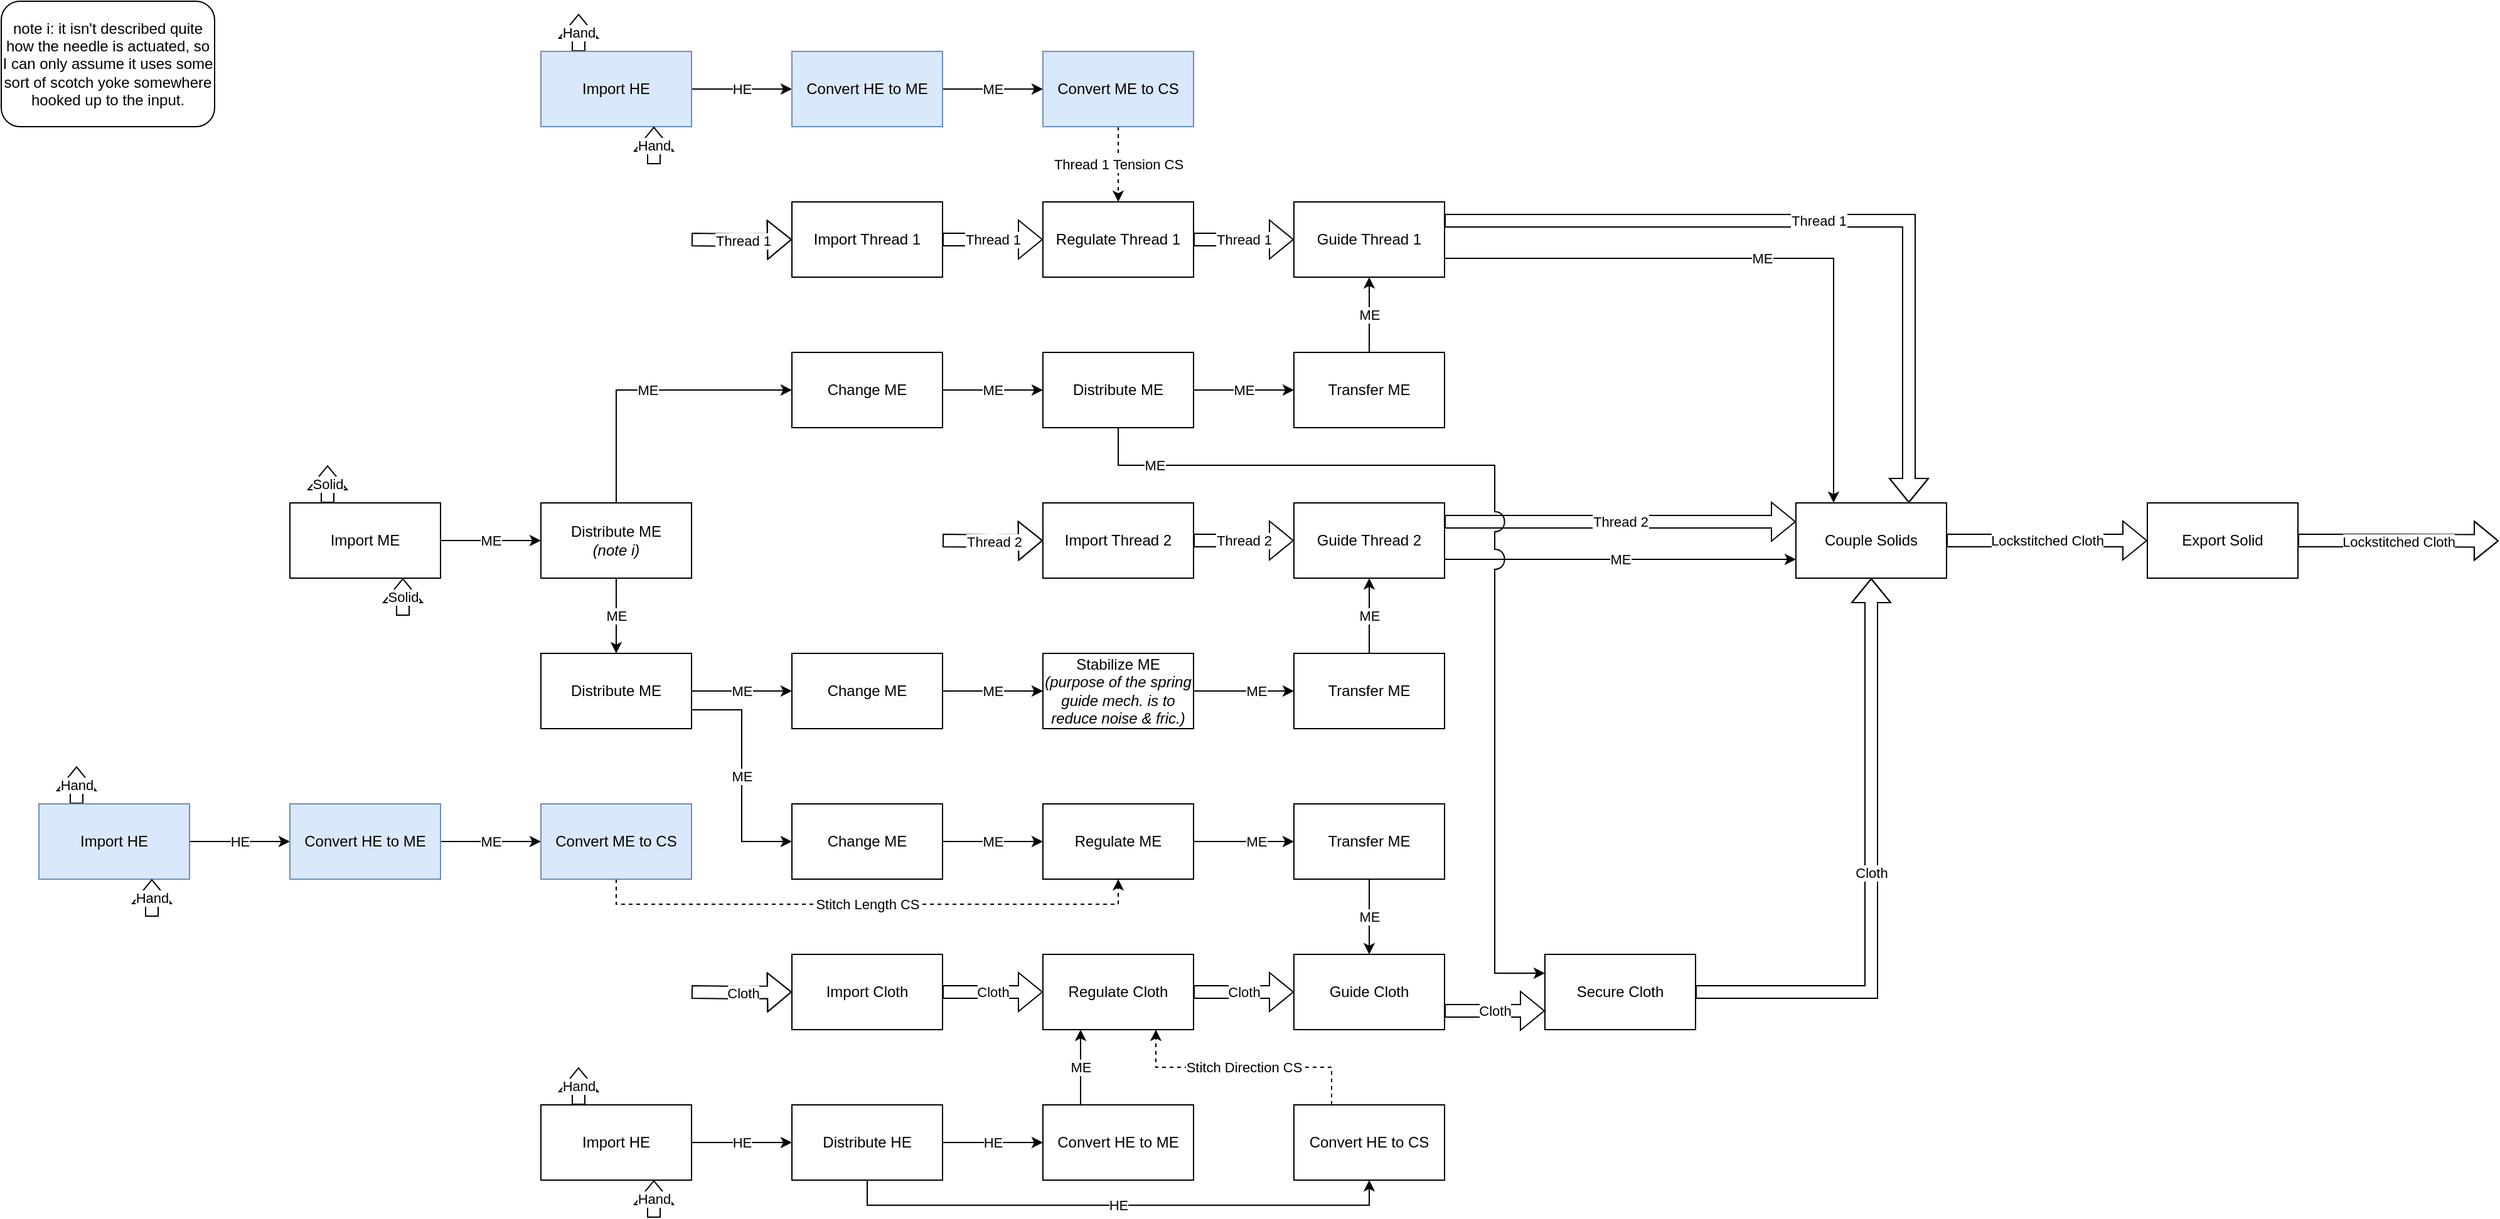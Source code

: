 <mxfile version="20.8.16" type="device"><diagram id="4NB40DD8jt9GwD6v96wy" name="Page-1"><mxGraphModel dx="3420" dy="1966" grid="1" gridSize="10" guides="1" tooltips="1" connect="1" arrows="1" fold="1" page="1" pageScale="1" pageWidth="1100" pageHeight="850" math="0" shadow="0"><root><mxCell id="0"/><mxCell id="1" parent="0"/><mxCell id="7nw-bPuSibV0m1V5wa3--4" value="Solid" style="edgeStyle=orthogonalEdgeStyle;shape=flexArrow;rounded=0;orthogonalLoop=1;jettySize=auto;html=1;exitX=0.25;exitY=0;exitDx=0;exitDy=0;" parent="1" source="7nw-bPuSibV0m1V5wa3--1" edge="1"><mxGeometry relative="1" as="geometry"><mxPoint x="150" y="200" as="targetPoint"/></mxGeometry></mxCell><mxCell id="7nw-bPuSibV0m1V5wa3--58" value="ME" style="edgeStyle=orthogonalEdgeStyle;rounded=0;orthogonalLoop=1;jettySize=auto;html=1;exitX=1;exitY=0.5;exitDx=0;exitDy=0;entryX=0;entryY=0.5;entryDx=0;entryDy=0;" parent="1" source="7nw-bPuSibV0m1V5wa3--1" target="7nw-bPuSibV0m1V5wa3--5" edge="1"><mxGeometry relative="1" as="geometry"/></mxCell><mxCell id="7nw-bPuSibV0m1V5wa3--1" value="Import ME" style="rounded=0;whiteSpace=wrap;html=1;" parent="1" vertex="1"><mxGeometry x="120" y="230" width="120" height="60" as="geometry"/></mxCell><mxCell id="7nw-bPuSibV0m1V5wa3--3" value="Solid" style="edgeStyle=orthogonalEdgeStyle;rounded=0;orthogonalLoop=1;jettySize=auto;html=1;entryX=0.75;entryY=1;entryDx=0;entryDy=0;shape=flexArrow;" parent="1" target="7nw-bPuSibV0m1V5wa3--1" edge="1"><mxGeometry relative="1" as="geometry"><mxPoint x="210" y="320" as="sourcePoint"/></mxGeometry></mxCell><mxCell id="7nw-bPuSibV0m1V5wa3--44" value="ME" style="edgeStyle=orthogonalEdgeStyle;rounded=0;orthogonalLoop=1;jettySize=auto;html=1;exitX=0.5;exitY=0;exitDx=0;exitDy=0;entryX=0;entryY=0.5;entryDx=0;entryDy=0;" parent="1" source="7nw-bPuSibV0m1V5wa3--5" target="7nw-bPuSibV0m1V5wa3--7" edge="1"><mxGeometry relative="1" as="geometry"/></mxCell><mxCell id="7nw-bPuSibV0m1V5wa3--45" value="ME" style="edgeStyle=orthogonalEdgeStyle;rounded=0;orthogonalLoop=1;jettySize=auto;html=1;entryX=0;entryY=0.5;entryDx=0;entryDy=0;exitX=1;exitY=0.5;exitDx=0;exitDy=0;" parent="1" source="7nw-bPuSibV0m1V5wa3--46" target="7nw-bPuSibV0m1V5wa3--10" edge="1"><mxGeometry relative="1" as="geometry"><mxPoint x="470" y="380" as="sourcePoint"/></mxGeometry></mxCell><mxCell id="7nw-bPuSibV0m1V5wa3--57" value="ME" style="edgeStyle=orthogonalEdgeStyle;rounded=0;orthogonalLoop=1;jettySize=auto;html=1;exitX=0.5;exitY=1;exitDx=0;exitDy=0;entryX=0.5;entryY=0;entryDx=0;entryDy=0;" parent="1" source="7nw-bPuSibV0m1V5wa3--5" target="7nw-bPuSibV0m1V5wa3--46" edge="1"><mxGeometry relative="1" as="geometry"/></mxCell><mxCell id="7nw-bPuSibV0m1V5wa3--5" value="Distribute ME&lt;br&gt;&lt;i&gt;(note i)&lt;/i&gt;" style="rounded=0;whiteSpace=wrap;html=1;" parent="1" vertex="1"><mxGeometry x="320" y="230" width="120" height="60" as="geometry"/></mxCell><mxCell id="7nw-bPuSibV0m1V5wa3--6" value="note i: it isn't described quite how the needle is actuated, so I can only assume it uses some sort of scotch yoke somewhere hooked up to the input." style="rounded=1;whiteSpace=wrap;html=1;" parent="1" vertex="1"><mxGeometry x="-110" y="-170" width="170" height="100" as="geometry"/></mxCell><mxCell id="7nw-bPuSibV0m1V5wa3--59" value="ME" style="edgeStyle=orthogonalEdgeStyle;rounded=0;orthogonalLoop=1;jettySize=auto;html=1;exitX=1;exitY=0.5;exitDx=0;exitDy=0;entryX=0;entryY=0.5;entryDx=0;entryDy=0;" parent="1" source="7nw-bPuSibV0m1V5wa3--7" target="7nw-bPuSibV0m1V5wa3--9" edge="1"><mxGeometry relative="1" as="geometry"/></mxCell><mxCell id="7nw-bPuSibV0m1V5wa3--7" value="Change ME" style="rounded=0;whiteSpace=wrap;html=1;" parent="1" vertex="1"><mxGeometry x="520" y="110" width="120" height="60" as="geometry"/></mxCell><mxCell id="7nw-bPuSibV0m1V5wa3--88" value="ME" style="edgeStyle=orthogonalEdgeStyle;rounded=0;jumpStyle=arc;jumpSize=16;orthogonalLoop=1;jettySize=auto;html=1;exitX=0.5;exitY=0;exitDx=0;exitDy=0;entryX=0.5;entryY=1;entryDx=0;entryDy=0;" parent="1" source="7nw-bPuSibV0m1V5wa3--8" target="7nw-bPuSibV0m1V5wa3--14" edge="1"><mxGeometry relative="1" as="geometry"/></mxCell><mxCell id="7nw-bPuSibV0m1V5wa3--8" value="Transfer ME" style="rounded=0;whiteSpace=wrap;html=1;" parent="1" vertex="1"><mxGeometry x="920" y="110" width="120" height="60" as="geometry"/></mxCell><mxCell id="7nw-bPuSibV0m1V5wa3--63" value="ME" style="edgeStyle=orthogonalEdgeStyle;rounded=0;jumpStyle=arc;orthogonalLoop=1;jettySize=auto;html=1;exitX=1;exitY=0.5;exitDx=0;exitDy=0;entryX=0;entryY=0.5;entryDx=0;entryDy=0;" parent="1" source="7nw-bPuSibV0m1V5wa3--9" target="7nw-bPuSibV0m1V5wa3--8" edge="1"><mxGeometry relative="1" as="geometry"/></mxCell><mxCell id="7nw-bPuSibV0m1V5wa3--9" value="Distribute ME" style="rounded=0;whiteSpace=wrap;html=1;" parent="1" vertex="1"><mxGeometry x="720" y="110" width="120" height="60" as="geometry"/></mxCell><mxCell id="7nw-bPuSibV0m1V5wa3--53" value="ME" style="edgeStyle=orthogonalEdgeStyle;rounded=0;orthogonalLoop=1;jettySize=auto;html=1;exitX=1;exitY=0.5;exitDx=0;exitDy=0;entryX=0;entryY=0.5;entryDx=0;entryDy=0;" parent="1" source="7nw-bPuSibV0m1V5wa3--10" target="7nw-bPuSibV0m1V5wa3--15" edge="1"><mxGeometry relative="1" as="geometry"/></mxCell><mxCell id="7nw-bPuSibV0m1V5wa3--10" value="Change ME" style="rounded=0;whiteSpace=wrap;html=1;" parent="1" vertex="1"><mxGeometry x="520" y="350" width="120" height="60" as="geometry"/></mxCell><mxCell id="7nw-bPuSibV0m1V5wa3--70" value="Thread 1" style="edgeStyle=orthogonalEdgeStyle;shape=flexArrow;rounded=0;jumpStyle=arc;jumpSize=16;orthogonalLoop=1;jettySize=auto;html=1;exitX=1;exitY=0.5;exitDx=0;exitDy=0;entryX=0;entryY=0.5;entryDx=0;entryDy=0;" parent="1" source="7nw-bPuSibV0m1V5wa3--12" target="7nw-bPuSibV0m1V5wa3--13" edge="1"><mxGeometry relative="1" as="geometry"/></mxCell><mxCell id="7nw-bPuSibV0m1V5wa3--12" value="Import Thread 1" style="rounded=0;whiteSpace=wrap;html=1;" parent="1" vertex="1"><mxGeometry x="520" y="-10" width="120" height="60" as="geometry"/></mxCell><mxCell id="7nw-bPuSibV0m1V5wa3--71" value="Thread 1" style="edgeStyle=orthogonalEdgeStyle;shape=flexArrow;rounded=0;jumpStyle=arc;jumpSize=16;orthogonalLoop=1;jettySize=auto;html=1;exitX=1;exitY=0.5;exitDx=0;exitDy=0;entryX=0;entryY=0.5;entryDx=0;entryDy=0;" parent="1" source="7nw-bPuSibV0m1V5wa3--13" target="7nw-bPuSibV0m1V5wa3--14" edge="1"><mxGeometry relative="1" as="geometry"/></mxCell><mxCell id="7nw-bPuSibV0m1V5wa3--13" value="Regulate Thread 1" style="rounded=0;whiteSpace=wrap;html=1;" parent="1" vertex="1"><mxGeometry x="720" y="-10" width="120" height="60" as="geometry"/></mxCell><mxCell id="7nw-bPuSibV0m1V5wa3--69" value="Thread 1" style="edgeStyle=orthogonalEdgeStyle;shape=flexArrow;rounded=0;jumpStyle=arc;jumpSize=16;orthogonalLoop=1;jettySize=auto;html=1;entryX=0.75;entryY=0;entryDx=0;entryDy=0;exitX=1;exitY=0.25;exitDx=0;exitDy=0;" parent="1" source="7nw-bPuSibV0m1V5wa3--14" target="7nw-bPuSibV0m1V5wa3--82" edge="1"><mxGeometry relative="1" as="geometry"><mxPoint x="1120" y="20.25" as="targetPoint"/><mxPoint x="1040" y="10" as="sourcePoint"/></mxGeometry></mxCell><mxCell id="7nw-bPuSibV0m1V5wa3--84" value="ME" style="edgeStyle=orthogonalEdgeStyle;rounded=0;jumpStyle=arc;jumpSize=16;orthogonalLoop=1;jettySize=auto;html=1;exitX=1;exitY=0.75;exitDx=0;exitDy=0;entryX=0.25;entryY=0;entryDx=0;entryDy=0;" parent="1" source="7nw-bPuSibV0m1V5wa3--14" target="7nw-bPuSibV0m1V5wa3--82" edge="1"><mxGeometry relative="1" as="geometry"/></mxCell><mxCell id="7nw-bPuSibV0m1V5wa3--14" value="Guide Thread 1" style="rounded=0;whiteSpace=wrap;html=1;" parent="1" vertex="1"><mxGeometry x="920" y="-10" width="120" height="60" as="geometry"/></mxCell><mxCell id="7nw-bPuSibV0m1V5wa3--54" value="ME" style="edgeStyle=orthogonalEdgeStyle;rounded=0;orthogonalLoop=1;jettySize=auto;html=1;exitX=1;exitY=0.5;exitDx=0;exitDy=0;entryX=0;entryY=0.5;entryDx=0;entryDy=0;" parent="1" source="7nw-bPuSibV0m1V5wa3--15" target="7nw-bPuSibV0m1V5wa3--16" edge="1"><mxGeometry x="0.25" relative="1" as="geometry"><mxPoint as="offset"/></mxGeometry></mxCell><mxCell id="7nw-bPuSibV0m1V5wa3--15" value="Stabilize ME&lt;br&gt;&lt;i&gt;(purpose of the spring guide mech. is to reduce noise &amp;amp; fric.)&lt;/i&gt;" style="rounded=0;whiteSpace=wrap;html=1;" parent="1" vertex="1"><mxGeometry x="720" y="350" width="120" height="60" as="geometry"/></mxCell><mxCell id="7nw-bPuSibV0m1V5wa3--55" value="ME" style="edgeStyle=orthogonalEdgeStyle;rounded=0;orthogonalLoop=1;jettySize=auto;html=1;exitX=0.5;exitY=0;exitDx=0;exitDy=0;entryX=0.5;entryY=1;entryDx=0;entryDy=0;" parent="1" source="7nw-bPuSibV0m1V5wa3--16" target="7nw-bPuSibV0m1V5wa3--18" edge="1"><mxGeometry relative="1" as="geometry"/></mxCell><mxCell id="7nw-bPuSibV0m1V5wa3--16" value="Transfer ME" style="rounded=0;whiteSpace=wrap;html=1;" parent="1" vertex="1"><mxGeometry x="920" y="350" width="120" height="60" as="geometry"/></mxCell><mxCell id="7nw-bPuSibV0m1V5wa3--67" value="Thread 2" style="edgeStyle=orthogonalEdgeStyle;shape=flexArrow;rounded=0;jumpStyle=arc;jumpSize=16;orthogonalLoop=1;jettySize=auto;html=1;exitX=1;exitY=0.5;exitDx=0;exitDy=0;entryX=0;entryY=0.5;entryDx=0;entryDy=0;" parent="1" source="7nw-bPuSibV0m1V5wa3--17" target="7nw-bPuSibV0m1V5wa3--18" edge="1"><mxGeometry relative="1" as="geometry"/></mxCell><mxCell id="7nw-bPuSibV0m1V5wa3--17" value="Import Thread 2" style="rounded=0;whiteSpace=wrap;html=1;" parent="1" vertex="1"><mxGeometry x="720" y="230" width="120" height="60" as="geometry"/></mxCell><mxCell id="7nw-bPuSibV0m1V5wa3--66" value="Thread 2" style="edgeStyle=orthogonalEdgeStyle;shape=flexArrow;rounded=0;jumpStyle=arc;jumpSize=16;orthogonalLoop=1;jettySize=auto;html=1;exitX=1;exitY=0.25;exitDx=0;exitDy=0;entryX=0;entryY=0.25;entryDx=0;entryDy=0;" parent="1" source="7nw-bPuSibV0m1V5wa3--18" target="7nw-bPuSibV0m1V5wa3--82" edge="1"><mxGeometry relative="1" as="geometry"><mxPoint x="1120" y="260.25" as="targetPoint"/></mxGeometry></mxCell><mxCell id="7nw-bPuSibV0m1V5wa3--83" value="ME" style="edgeStyle=orthogonalEdgeStyle;rounded=0;jumpStyle=arc;jumpSize=16;orthogonalLoop=1;jettySize=auto;html=1;exitX=1;exitY=0.75;exitDx=0;exitDy=0;entryX=0;entryY=0.75;entryDx=0;entryDy=0;" parent="1" source="7nw-bPuSibV0m1V5wa3--18" target="7nw-bPuSibV0m1V5wa3--82" edge="1"><mxGeometry relative="1" as="geometry"/></mxCell><mxCell id="7nw-bPuSibV0m1V5wa3--18" value="Guide Thread 2" style="rounded=0;whiteSpace=wrap;html=1;" parent="1" vertex="1"><mxGeometry x="920" y="230" width="120" height="60" as="geometry"/></mxCell><mxCell id="7nw-bPuSibV0m1V5wa3--48" value="ME" style="edgeStyle=orthogonalEdgeStyle;rounded=0;orthogonalLoop=1;jettySize=auto;html=1;exitX=1;exitY=0.5;exitDx=0;exitDy=0;entryX=0;entryY=0.5;entryDx=0;entryDy=0;" parent="1" source="7nw-bPuSibV0m1V5wa3--19" target="7nw-bPuSibV0m1V5wa3--20" edge="1"><mxGeometry relative="1" as="geometry"/></mxCell><mxCell id="7nw-bPuSibV0m1V5wa3--19" value="Change ME" style="rounded=0;whiteSpace=wrap;html=1;" parent="1" vertex="1"><mxGeometry x="520" y="470" width="120" height="60" as="geometry"/></mxCell><mxCell id="7nw-bPuSibV0m1V5wa3--49" value="ME" style="edgeStyle=orthogonalEdgeStyle;rounded=0;orthogonalLoop=1;jettySize=auto;html=1;exitX=1;exitY=0.5;exitDx=0;exitDy=0;entryX=0;entryY=0.5;entryDx=0;entryDy=0;" parent="1" source="7nw-bPuSibV0m1V5wa3--20" target="7nw-bPuSibV0m1V5wa3--21" edge="1"><mxGeometry x="0.25" relative="1" as="geometry"><mxPoint as="offset"/></mxGeometry></mxCell><mxCell id="7nw-bPuSibV0m1V5wa3--20" value="Regulate ME" style="rounded=0;whiteSpace=wrap;html=1;" parent="1" vertex="1"><mxGeometry x="720" y="470" width="120" height="60" as="geometry"/></mxCell><mxCell id="7nw-bPuSibV0m1V5wa3--56" value="ME" style="edgeStyle=orthogonalEdgeStyle;rounded=0;orthogonalLoop=1;jettySize=auto;html=1;exitX=0.5;exitY=1;exitDx=0;exitDy=0;entryX=0.5;entryY=0;entryDx=0;entryDy=0;" parent="1" source="7nw-bPuSibV0m1V5wa3--21" target="7nw-bPuSibV0m1V5wa3--24" edge="1"><mxGeometry relative="1" as="geometry"/></mxCell><mxCell id="7nw-bPuSibV0m1V5wa3--21" value="Transfer ME" style="rounded=0;whiteSpace=wrap;html=1;" parent="1" vertex="1"><mxGeometry x="920" y="470" width="120" height="60" as="geometry"/></mxCell><mxCell id="7nw-bPuSibV0m1V5wa3--42" value="Cloth" style="edgeStyle=orthogonalEdgeStyle;shape=flexArrow;rounded=0;orthogonalLoop=1;jettySize=auto;html=1;exitX=1;exitY=0.5;exitDx=0;exitDy=0;entryX=0;entryY=0.5;entryDx=0;entryDy=0;" parent="1" source="7nw-bPuSibV0m1V5wa3--22" target="7nw-bPuSibV0m1V5wa3--23" edge="1"><mxGeometry relative="1" as="geometry"/></mxCell><mxCell id="7nw-bPuSibV0m1V5wa3--22" value="Import Cloth" style="rounded=0;whiteSpace=wrap;html=1;" parent="1" vertex="1"><mxGeometry x="520" y="590" width="120" height="60" as="geometry"/></mxCell><mxCell id="7nw-bPuSibV0m1V5wa3--43" value="Cloth" style="edgeStyle=orthogonalEdgeStyle;shape=flexArrow;rounded=0;orthogonalLoop=1;jettySize=auto;html=1;exitX=1;exitY=0.5;exitDx=0;exitDy=0;entryX=0;entryY=0.5;entryDx=0;entryDy=0;" parent="1" source="7nw-bPuSibV0m1V5wa3--23" target="7nw-bPuSibV0m1V5wa3--24" edge="1"><mxGeometry relative="1" as="geometry"/></mxCell><mxCell id="7nw-bPuSibV0m1V5wa3--23" value="Regulate Cloth" style="rounded=0;whiteSpace=wrap;html=1;" parent="1" vertex="1"><mxGeometry x="720" y="590" width="120" height="60" as="geometry"/></mxCell><mxCell id="7nw-bPuSibV0m1V5wa3--65" value="Cloth" style="edgeStyle=orthogonalEdgeStyle;rounded=0;jumpStyle=arc;jumpSize=16;orthogonalLoop=1;jettySize=auto;html=1;exitX=1;exitY=0.75;exitDx=0;exitDy=0;entryX=0;entryY=0.75;entryDx=0;entryDy=0;shape=flexArrow;" parent="1" source="7nw-bPuSibV0m1V5wa3--24" target="7nw-bPuSibV0m1V5wa3--60" edge="1"><mxGeometry relative="1" as="geometry"/></mxCell><mxCell id="7nw-bPuSibV0m1V5wa3--24" value="Guide Cloth" style="rounded=0;whiteSpace=wrap;html=1;" parent="1" vertex="1"><mxGeometry x="920" y="590" width="120" height="60" as="geometry"/></mxCell><mxCell id="7nw-bPuSibV0m1V5wa3--29" value="Hand" style="edgeStyle=orthogonalEdgeStyle;shape=flexArrow;rounded=0;orthogonalLoop=1;jettySize=auto;html=1;exitX=0.25;exitY=0;exitDx=0;exitDy=0;" parent="1" source="7nw-bPuSibV0m1V5wa3--25" edge="1"><mxGeometry relative="1" as="geometry"><mxPoint x="-50" y="440" as="targetPoint"/></mxGeometry></mxCell><mxCell id="7nw-bPuSibV0m1V5wa3--51" value="HE" style="edgeStyle=orthogonalEdgeStyle;rounded=0;orthogonalLoop=1;jettySize=auto;html=1;exitX=1;exitY=0.5;exitDx=0;exitDy=0;entryX=0;entryY=0.5;entryDx=0;entryDy=0;" parent="1" source="7nw-bPuSibV0m1V5wa3--25" target="7nw-bPuSibV0m1V5wa3--26" edge="1"><mxGeometry relative="1" as="geometry"/></mxCell><mxCell id="7nw-bPuSibV0m1V5wa3--25" value="Import HE" style="rounded=0;whiteSpace=wrap;html=1;fillColor=#dae8fc;strokeColor=#6c8ebf;" parent="1" vertex="1"><mxGeometry x="-80" y="470" width="120" height="60" as="geometry"/></mxCell><mxCell id="7nw-bPuSibV0m1V5wa3--52" value="ME" style="edgeStyle=orthogonalEdgeStyle;rounded=0;orthogonalLoop=1;jettySize=auto;html=1;exitX=1;exitY=0.5;exitDx=0;exitDy=0;entryX=0;entryY=0.5;entryDx=0;entryDy=0;" parent="1" source="7nw-bPuSibV0m1V5wa3--26" target="7nw-bPuSibV0m1V5wa3--27" edge="1"><mxGeometry relative="1" as="geometry"/></mxCell><mxCell id="7nw-bPuSibV0m1V5wa3--26" value="Convert HE to ME" style="rounded=0;whiteSpace=wrap;html=1;fillColor=#dae8fc;strokeColor=#6c8ebf;" parent="1" vertex="1"><mxGeometry x="120" y="470" width="120" height="60" as="geometry"/></mxCell><mxCell id="7nw-bPuSibV0m1V5wa3--50" value="Stitch Length CS" style="edgeStyle=orthogonalEdgeStyle;rounded=0;orthogonalLoop=1;jettySize=auto;html=1;exitX=0.5;exitY=1;exitDx=0;exitDy=0;entryX=0.5;entryY=1;entryDx=0;entryDy=0;dashed=1;" parent="1" source="7nw-bPuSibV0m1V5wa3--27" target="7nw-bPuSibV0m1V5wa3--20" edge="1"><mxGeometry relative="1" as="geometry"/></mxCell><mxCell id="7nw-bPuSibV0m1V5wa3--27" value="Convert ME to CS" style="rounded=0;whiteSpace=wrap;html=1;fillColor=#dae8fc;strokeColor=#6c8ebf;" parent="1" vertex="1"><mxGeometry x="320" y="470" width="120" height="60" as="geometry"/></mxCell><mxCell id="7nw-bPuSibV0m1V5wa3--28" value="Hand" style="edgeStyle=orthogonalEdgeStyle;shape=flexArrow;rounded=0;orthogonalLoop=1;jettySize=auto;html=1;entryX=0.75;entryY=1;entryDx=0;entryDy=0;" parent="1" target="7nw-bPuSibV0m1V5wa3--25" edge="1"><mxGeometry relative="1" as="geometry"><mxPoint x="10" y="560" as="sourcePoint"/></mxGeometry></mxCell><mxCell id="7nw-bPuSibV0m1V5wa3--37" value="Hand" style="edgeStyle=orthogonalEdgeStyle;rounded=0;orthogonalLoop=1;jettySize=auto;html=1;exitX=0.25;exitY=0;exitDx=0;exitDy=0;shape=flexArrow;" parent="1" source="7nw-bPuSibV0m1V5wa3--30" edge="1"><mxGeometry relative="1" as="geometry"><mxPoint x="350" y="680" as="targetPoint"/></mxGeometry></mxCell><mxCell id="7nw-bPuSibV0m1V5wa3--38" value="HE" style="edgeStyle=orthogonalEdgeStyle;rounded=0;orthogonalLoop=1;jettySize=auto;html=1;exitX=1;exitY=0.5;exitDx=0;exitDy=0;entryX=0;entryY=0.5;entryDx=0;entryDy=0;" parent="1" source="7nw-bPuSibV0m1V5wa3--30" target="7nw-bPuSibV0m1V5wa3--31" edge="1"><mxGeometry relative="1" as="geometry"/></mxCell><mxCell id="7nw-bPuSibV0m1V5wa3--30" value="Import HE" style="rounded=0;whiteSpace=wrap;html=1;" parent="1" vertex="1"><mxGeometry x="320" y="710" width="120" height="60" as="geometry"/></mxCell><mxCell id="7nw-bPuSibV0m1V5wa3--39" value="HE" style="edgeStyle=orthogonalEdgeStyle;rounded=0;orthogonalLoop=1;jettySize=auto;html=1;exitX=1;exitY=0.5;exitDx=0;exitDy=0;entryX=0;entryY=0.5;entryDx=0;entryDy=0;" parent="1" source="7nw-bPuSibV0m1V5wa3--31" target="7nw-bPuSibV0m1V5wa3--32" edge="1"><mxGeometry relative="1" as="geometry"/></mxCell><mxCell id="7nw-bPuSibV0m1V5wa3--40" value="HE" style="edgeStyle=orthogonalEdgeStyle;rounded=0;orthogonalLoop=1;jettySize=auto;html=1;exitX=0.5;exitY=1;exitDx=0;exitDy=0;entryX=0.5;entryY=1;entryDx=0;entryDy=0;" parent="1" source="7nw-bPuSibV0m1V5wa3--31" target="7nw-bPuSibV0m1V5wa3--33" edge="1"><mxGeometry relative="1" as="geometry"/></mxCell><mxCell id="7nw-bPuSibV0m1V5wa3--31" value="Distribute HE" style="rounded=0;whiteSpace=wrap;html=1;" parent="1" vertex="1"><mxGeometry x="520" y="710" width="120" height="60" as="geometry"/></mxCell><mxCell id="7nw-bPuSibV0m1V5wa3--34" value="ME" style="edgeStyle=orthogonalEdgeStyle;rounded=0;orthogonalLoop=1;jettySize=auto;html=1;exitX=0.25;exitY=0;exitDx=0;exitDy=0;entryX=0.25;entryY=1;entryDx=0;entryDy=0;" parent="1" source="7nw-bPuSibV0m1V5wa3--32" target="7nw-bPuSibV0m1V5wa3--23" edge="1"><mxGeometry relative="1" as="geometry"/></mxCell><mxCell id="7nw-bPuSibV0m1V5wa3--32" value="Convert HE to ME" style="rounded=0;whiteSpace=wrap;html=1;" parent="1" vertex="1"><mxGeometry x="720" y="710" width="120" height="60" as="geometry"/></mxCell><mxCell id="7nw-bPuSibV0m1V5wa3--35" value="Stitch Direction CS" style="edgeStyle=orthogonalEdgeStyle;rounded=0;orthogonalLoop=1;jettySize=auto;html=1;exitX=0.25;exitY=0;exitDx=0;exitDy=0;entryX=0.75;entryY=1;entryDx=0;entryDy=0;dashed=1;" parent="1" source="7nw-bPuSibV0m1V5wa3--33" target="7nw-bPuSibV0m1V5wa3--23" edge="1"><mxGeometry relative="1" as="geometry"/></mxCell><mxCell id="7nw-bPuSibV0m1V5wa3--33" value="Convert HE to CS" style="rounded=0;whiteSpace=wrap;html=1;" parent="1" vertex="1"><mxGeometry x="920" y="710" width="120" height="60" as="geometry"/></mxCell><mxCell id="7nw-bPuSibV0m1V5wa3--36" value="Hand" style="edgeStyle=orthogonalEdgeStyle;rounded=0;orthogonalLoop=1;jettySize=auto;html=1;entryX=0.75;entryY=1;entryDx=0;entryDy=0;shape=flexArrow;" parent="1" target="7nw-bPuSibV0m1V5wa3--30" edge="1"><mxGeometry relative="1" as="geometry"><mxPoint x="410" y="800" as="sourcePoint"/></mxGeometry></mxCell><mxCell id="7nw-bPuSibV0m1V5wa3--41" value="Cloth" style="edgeStyle=orthogonalEdgeStyle;rounded=0;orthogonalLoop=1;jettySize=auto;html=1;entryX=0;entryY=0.5;entryDx=0;entryDy=0;shape=flexArrow;" parent="1" target="7nw-bPuSibV0m1V5wa3--22" edge="1"><mxGeometry relative="1" as="geometry"><mxPoint x="440" y="620" as="sourcePoint"/></mxGeometry></mxCell><mxCell id="7nw-bPuSibV0m1V5wa3--47" value="ME" style="edgeStyle=orthogonalEdgeStyle;rounded=0;orthogonalLoop=1;jettySize=auto;html=1;exitX=1;exitY=0.75;exitDx=0;exitDy=0;entryX=0;entryY=0.5;entryDx=0;entryDy=0;" parent="1" source="7nw-bPuSibV0m1V5wa3--46" target="7nw-bPuSibV0m1V5wa3--19" edge="1"><mxGeometry relative="1" as="geometry"/></mxCell><mxCell id="7nw-bPuSibV0m1V5wa3--46" value="Distribute ME" style="rounded=0;whiteSpace=wrap;html=1;" parent="1" vertex="1"><mxGeometry x="320" y="350" width="120" height="60" as="geometry"/></mxCell><mxCell id="7nw-bPuSibV0m1V5wa3--73" value="Cloth" style="edgeStyle=orthogonalEdgeStyle;shape=flexArrow;rounded=0;jumpStyle=arc;jumpSize=16;orthogonalLoop=1;jettySize=auto;html=1;exitX=1;exitY=0.5;exitDx=0;exitDy=0;entryX=0.5;entryY=1;entryDx=0;entryDy=0;" parent="1" source="7nw-bPuSibV0m1V5wa3--60" target="7nw-bPuSibV0m1V5wa3--82" edge="1"><mxGeometry relative="1" as="geometry"><mxPoint x="1320" y="740.25" as="targetPoint"/></mxGeometry></mxCell><mxCell id="7nw-bPuSibV0m1V5wa3--60" value="Secure Cloth" style="rounded=0;whiteSpace=wrap;html=1;" parent="1" vertex="1"><mxGeometry x="1120" y="590" width="120" height="60" as="geometry"/></mxCell><mxCell id="7nw-bPuSibV0m1V5wa3--61" value="ME" style="edgeStyle=orthogonalEdgeStyle;rounded=0;orthogonalLoop=1;jettySize=auto;html=1;exitX=0.5;exitY=1;exitDx=0;exitDy=0;entryX=0;entryY=0.25;entryDx=0;entryDy=0;jumpStyle=arc;jumpSize=16;" parent="1" source="7nw-bPuSibV0m1V5wa3--9" target="7nw-bPuSibV0m1V5wa3--60" edge="1"><mxGeometry x="-0.848" relative="1" as="geometry"><Array as="points"><mxPoint x="780" y="200"/><mxPoint x="1080" y="200"/><mxPoint x="1080" y="605"/></Array><mxPoint as="offset"/></mxGeometry></mxCell><mxCell id="7nw-bPuSibV0m1V5wa3--68" value="Thread 2" style="edgeStyle=orthogonalEdgeStyle;shape=flexArrow;rounded=0;jumpStyle=arc;jumpSize=16;orthogonalLoop=1;jettySize=auto;html=1;entryX=0;entryY=0.5;entryDx=0;entryDy=0;" parent="1" target="7nw-bPuSibV0m1V5wa3--17" edge="1"><mxGeometry relative="1" as="geometry"><mxPoint x="640" y="260" as="sourcePoint"/></mxGeometry></mxCell><mxCell id="7nw-bPuSibV0m1V5wa3--72" value="Thread 1" style="edgeStyle=orthogonalEdgeStyle;shape=flexArrow;rounded=0;jumpStyle=arc;jumpSize=16;orthogonalLoop=1;jettySize=auto;html=1;entryX=0;entryY=0.5;entryDx=0;entryDy=0;" parent="1" target="7nw-bPuSibV0m1V5wa3--12" edge="1"><mxGeometry relative="1" as="geometry"><mxPoint x="440" y="20" as="sourcePoint"/></mxGeometry></mxCell><mxCell id="7nw-bPuSibV0m1V5wa3--79" value="Hand" style="edgeStyle=orthogonalEdgeStyle;rounded=0;jumpStyle=arc;jumpSize=16;orthogonalLoop=1;jettySize=auto;html=1;exitX=0.25;exitY=0;exitDx=0;exitDy=0;shape=flexArrow;" parent="1" source="7nw-bPuSibV0m1V5wa3--74" edge="1"><mxGeometry relative="1" as="geometry"><mxPoint x="350" y="-160.0" as="targetPoint"/></mxGeometry></mxCell><mxCell id="7nw-bPuSibV0m1V5wa3--80" value="HE" style="edgeStyle=orthogonalEdgeStyle;rounded=0;jumpStyle=arc;jumpSize=16;orthogonalLoop=1;jettySize=auto;html=1;exitX=1;exitY=0.5;exitDx=0;exitDy=0;entryX=0;entryY=0.5;entryDx=0;entryDy=0;" parent="1" source="7nw-bPuSibV0m1V5wa3--74" target="7nw-bPuSibV0m1V5wa3--75" edge="1"><mxGeometry relative="1" as="geometry"/></mxCell><mxCell id="7nw-bPuSibV0m1V5wa3--74" value="Import HE" style="rounded=0;whiteSpace=wrap;html=1;fillColor=#dae8fc;strokeColor=#6c8ebf;" parent="1" vertex="1"><mxGeometry x="320" y="-130" width="120" height="60" as="geometry"/></mxCell><mxCell id="7nw-bPuSibV0m1V5wa3--81" value="ME" style="edgeStyle=orthogonalEdgeStyle;rounded=0;jumpStyle=arc;jumpSize=16;orthogonalLoop=1;jettySize=auto;html=1;exitX=1;exitY=0.5;exitDx=0;exitDy=0;entryX=0;entryY=0.5;entryDx=0;entryDy=0;" parent="1" source="7nw-bPuSibV0m1V5wa3--75" target="7nw-bPuSibV0m1V5wa3--76" edge="1"><mxGeometry relative="1" as="geometry"/></mxCell><mxCell id="7nw-bPuSibV0m1V5wa3--75" value="Convert HE to ME" style="rounded=0;whiteSpace=wrap;html=1;fillColor=#dae8fc;strokeColor=#6c8ebf;" parent="1" vertex="1"><mxGeometry x="520" y="-130" width="120" height="60" as="geometry"/></mxCell><mxCell id="7nw-bPuSibV0m1V5wa3--77" value="Thread 1 Tension CS" style="edgeStyle=orthogonalEdgeStyle;rounded=0;jumpStyle=arc;jumpSize=16;orthogonalLoop=1;jettySize=auto;html=1;exitX=0.5;exitY=1;exitDx=0;exitDy=0;entryX=0.5;entryY=0;entryDx=0;entryDy=0;dashed=1;" parent="1" source="7nw-bPuSibV0m1V5wa3--76" target="7nw-bPuSibV0m1V5wa3--13" edge="1"><mxGeometry relative="1" as="geometry"/></mxCell><mxCell id="7nw-bPuSibV0m1V5wa3--76" value="Convert ME to CS" style="rounded=0;whiteSpace=wrap;html=1;fillColor=#dae8fc;strokeColor=#6c8ebf;" parent="1" vertex="1"><mxGeometry x="720" y="-130" width="120" height="60" as="geometry"/></mxCell><mxCell id="7nw-bPuSibV0m1V5wa3--78" value="Hand" style="edgeStyle=orthogonalEdgeStyle;rounded=0;jumpStyle=arc;jumpSize=16;orthogonalLoop=1;jettySize=auto;html=1;entryX=0.75;entryY=1;entryDx=0;entryDy=0;shape=flexArrow;" parent="1" target="7nw-bPuSibV0m1V5wa3--74" edge="1"><mxGeometry relative="1" as="geometry"><mxPoint x="410" y="-40" as="sourcePoint"/></mxGeometry></mxCell><mxCell id="7nw-bPuSibV0m1V5wa3--86" value="Lockstitched Cloth" style="edgeStyle=orthogonalEdgeStyle;rounded=0;jumpStyle=arc;jumpSize=16;orthogonalLoop=1;jettySize=auto;html=1;exitX=1;exitY=0.5;exitDx=0;exitDy=0;entryX=0;entryY=0.5;entryDx=0;entryDy=0;shape=flexArrow;" parent="1" source="7nw-bPuSibV0m1V5wa3--82" target="7nw-bPuSibV0m1V5wa3--85" edge="1"><mxGeometry relative="1" as="geometry"/></mxCell><mxCell id="7nw-bPuSibV0m1V5wa3--82" value="Couple Solids" style="rounded=0;whiteSpace=wrap;html=1;" parent="1" vertex="1"><mxGeometry x="1320" y="230" width="120" height="60" as="geometry"/></mxCell><mxCell id="7nw-bPuSibV0m1V5wa3--87" value="Lockstitched Cloth" style="edgeStyle=orthogonalEdgeStyle;rounded=0;jumpStyle=arc;jumpSize=16;orthogonalLoop=1;jettySize=auto;html=1;exitX=1;exitY=0.5;exitDx=0;exitDy=0;shape=flexArrow;" parent="1" source="7nw-bPuSibV0m1V5wa3--85" edge="1"><mxGeometry relative="1" as="geometry"><mxPoint x="1880" y="260.25" as="targetPoint"/></mxGeometry></mxCell><mxCell id="7nw-bPuSibV0m1V5wa3--85" value="Export Solid" style="rounded=0;whiteSpace=wrap;html=1;" parent="1" vertex="1"><mxGeometry x="1600" y="230" width="120" height="60" as="geometry"/></mxCell></root></mxGraphModel></diagram></mxfile>